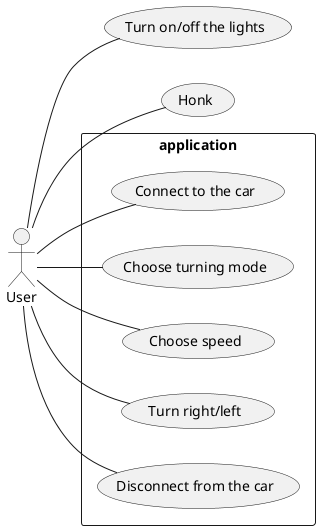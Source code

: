 @startuml
left to right direction

Actor User

rectangle application{
User -- (Connect to the car)
User -- (Choose turning mode)
User -- (Choose speed)
User -- (Turn right/left)
User -- (Disconnect from the car)
}
User -- (Turn on/off the lights)
User -- (Honk)
@enduml